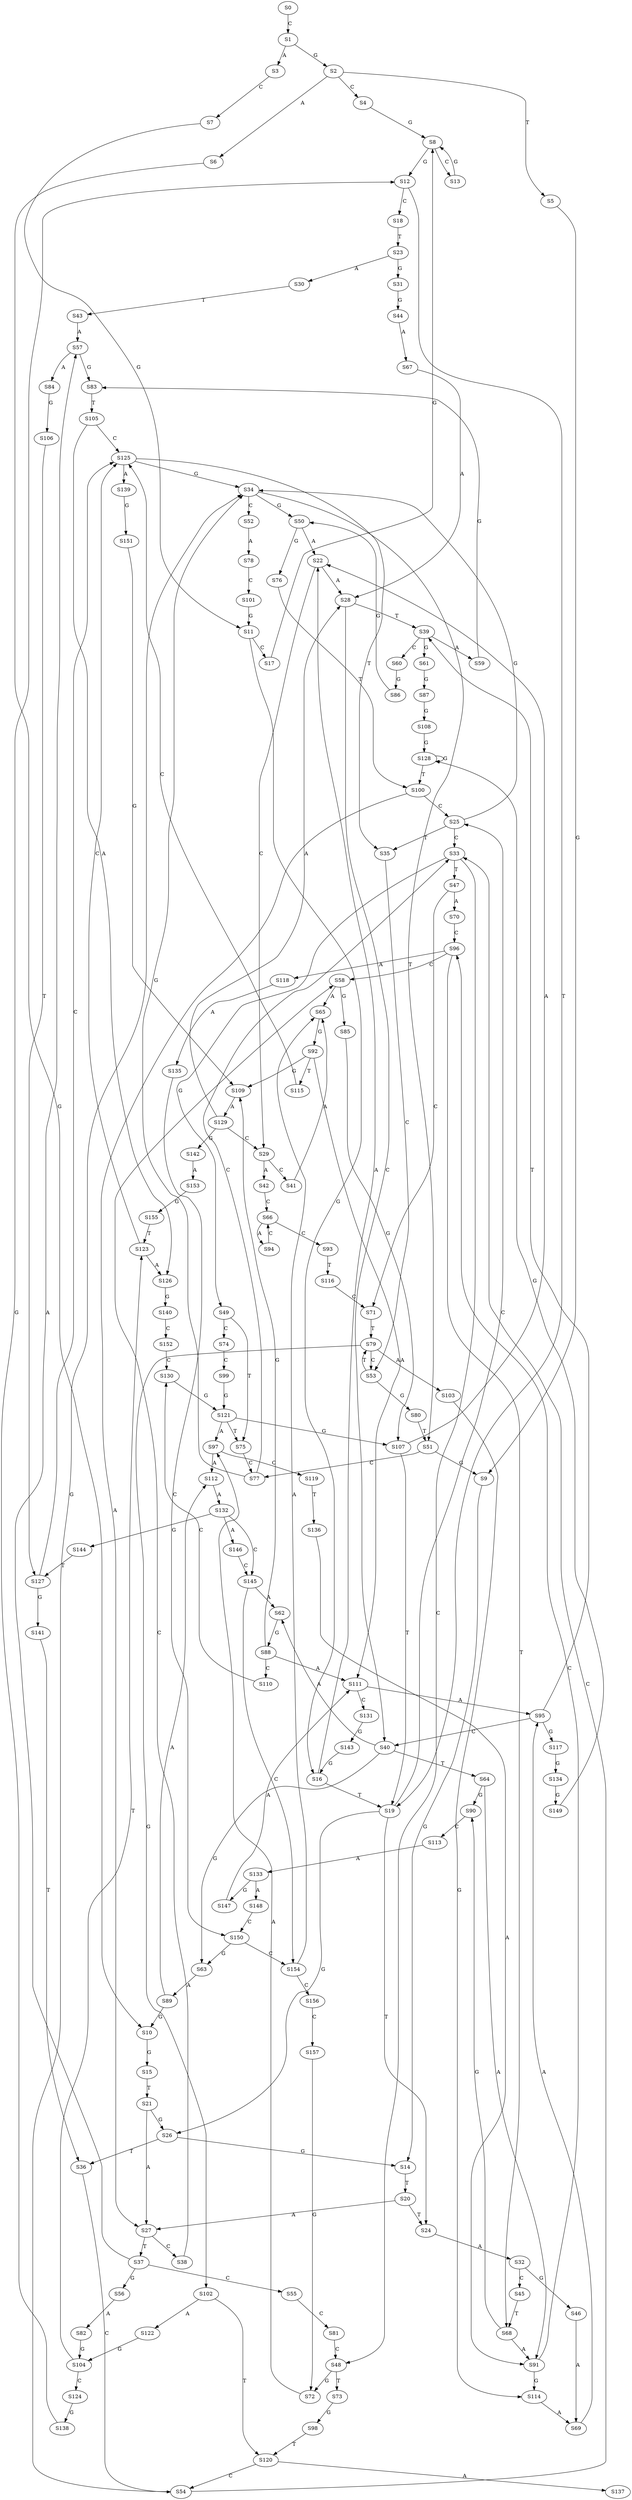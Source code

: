 strict digraph  {
	S0 -> S1 [ label = C ];
	S1 -> S2 [ label = G ];
	S1 -> S3 [ label = A ];
	S2 -> S4 [ label = C ];
	S2 -> S5 [ label = T ];
	S2 -> S6 [ label = A ];
	S3 -> S7 [ label = C ];
	S4 -> S8 [ label = G ];
	S5 -> S9 [ label = G ];
	S6 -> S10 [ label = G ];
	S7 -> S11 [ label = G ];
	S8 -> S12 [ label = G ];
	S8 -> S13 [ label = C ];
	S9 -> S14 [ label = G ];
	S10 -> S15 [ label = G ];
	S11 -> S16 [ label = G ];
	S11 -> S17 [ label = C ];
	S12 -> S18 [ label = C ];
	S12 -> S19 [ label = T ];
	S13 -> S8 [ label = G ];
	S14 -> S20 [ label = T ];
	S15 -> S21 [ label = T ];
	S16 -> S22 [ label = A ];
	S16 -> S19 [ label = T ];
	S17 -> S8 [ label = G ];
	S18 -> S23 [ label = T ];
	S19 -> S24 [ label = T ];
	S19 -> S25 [ label = C ];
	S19 -> S26 [ label = G ];
	S20 -> S27 [ label = A ];
	S20 -> S24 [ label = T ];
	S21 -> S26 [ label = G ];
	S21 -> S27 [ label = A ];
	S22 -> S28 [ label = A ];
	S22 -> S29 [ label = C ];
	S23 -> S30 [ label = A ];
	S23 -> S31 [ label = G ];
	S24 -> S32 [ label = A ];
	S25 -> S33 [ label = C ];
	S25 -> S34 [ label = G ];
	S25 -> S35 [ label = T ];
	S26 -> S36 [ label = T ];
	S26 -> S14 [ label = G ];
	S27 -> S37 [ label = T ];
	S27 -> S38 [ label = C ];
	S28 -> S39 [ label = T ];
	S28 -> S40 [ label = C ];
	S29 -> S41 [ label = C ];
	S29 -> S42 [ label = A ];
	S30 -> S43 [ label = T ];
	S31 -> S44 [ label = G ];
	S32 -> S45 [ label = C ];
	S32 -> S46 [ label = G ];
	S33 -> S47 [ label = T ];
	S33 -> S48 [ label = C ];
	S33 -> S49 [ label = G ];
	S34 -> S50 [ label = G ];
	S34 -> S51 [ label = T ];
	S34 -> S52 [ label = C ];
	S35 -> S53 [ label = C ];
	S36 -> S54 [ label = C ];
	S37 -> S55 [ label = C ];
	S37 -> S56 [ label = G ];
	S37 -> S57 [ label = A ];
	S38 -> S58 [ label = C ];
	S39 -> S59 [ label = A ];
	S39 -> S60 [ label = C ];
	S39 -> S61 [ label = G ];
	S40 -> S62 [ label = A ];
	S40 -> S63 [ label = G ];
	S40 -> S64 [ label = T ];
	S41 -> S65 [ label = A ];
	S42 -> S66 [ label = C ];
	S43 -> S57 [ label = A ];
	S44 -> S67 [ label = A ];
	S45 -> S68 [ label = T ];
	S46 -> S69 [ label = A ];
	S47 -> S70 [ label = A ];
	S47 -> S71 [ label = C ];
	S48 -> S72 [ label = G ];
	S48 -> S73 [ label = T ];
	S49 -> S74 [ label = C ];
	S49 -> S75 [ label = T ];
	S50 -> S22 [ label = A ];
	S50 -> S76 [ label = G ];
	S51 -> S77 [ label = C ];
	S51 -> S9 [ label = G ];
	S52 -> S78 [ label = A ];
	S53 -> S79 [ label = T ];
	S53 -> S80 [ label = G ];
	S54 -> S34 [ label = G ];
	S54 -> S33 [ label = C ];
	S55 -> S81 [ label = C ];
	S56 -> S82 [ label = A ];
	S57 -> S83 [ label = G ];
	S57 -> S84 [ label = A ];
	S58 -> S65 [ label = A ];
	S58 -> S85 [ label = G ];
	S59 -> S83 [ label = G ];
	S60 -> S86 [ label = G ];
	S61 -> S87 [ label = G ];
	S62 -> S88 [ label = G ];
	S63 -> S89 [ label = A ];
	S64 -> S90 [ label = G ];
	S64 -> S91 [ label = A ];
	S65 -> S92 [ label = G ];
	S66 -> S93 [ label = C ];
	S66 -> S94 [ label = A ];
	S67 -> S28 [ label = A ];
	S68 -> S91 [ label = A ];
	S68 -> S90 [ label = G ];
	S69 -> S95 [ label = A ];
	S70 -> S96 [ label = C ];
	S71 -> S79 [ label = T ];
	S72 -> S97 [ label = A ];
	S73 -> S98 [ label = G ];
	S74 -> S99 [ label = C ];
	S75 -> S77 [ label = C ];
	S76 -> S100 [ label = T ];
	S77 -> S34 [ label = G ];
	S77 -> S33 [ label = C ];
	S78 -> S101 [ label = C ];
	S79 -> S102 [ label = G ];
	S79 -> S53 [ label = C ];
	S79 -> S103 [ label = A ];
	S80 -> S51 [ label = T ];
	S81 -> S48 [ label = C ];
	S82 -> S104 [ label = G ];
	S83 -> S105 [ label = T ];
	S84 -> S106 [ label = G ];
	S85 -> S107 [ label = G ];
	S86 -> S50 [ label = G ];
	S87 -> S108 [ label = G ];
	S88 -> S109 [ label = G ];
	S88 -> S110 [ label = C ];
	S88 -> S111 [ label = A ];
	S89 -> S10 [ label = G ];
	S89 -> S112 [ label = A ];
	S90 -> S113 [ label = C ];
	S91 -> S114 [ label = G ];
	S91 -> S96 [ label = C ];
	S92 -> S115 [ label = T ];
	S92 -> S109 [ label = G ];
	S92 -> S111 [ label = A ];
	S93 -> S116 [ label = T ];
	S94 -> S66 [ label = C ];
	S95 -> S39 [ label = T ];
	S95 -> S40 [ label = C ];
	S95 -> S117 [ label = G ];
	S96 -> S58 [ label = C ];
	S96 -> S68 [ label = T ];
	S96 -> S118 [ label = A ];
	S97 -> S112 [ label = A ];
	S97 -> S119 [ label = C ];
	S98 -> S120 [ label = T ];
	S99 -> S121 [ label = G ];
	S100 -> S27 [ label = A ];
	S100 -> S25 [ label = C ];
	S101 -> S11 [ label = G ];
	S102 -> S122 [ label = A ];
	S102 -> S120 [ label = T ];
	S103 -> S114 [ label = G ];
	S104 -> S123 [ label = T ];
	S104 -> S124 [ label = C ];
	S105 -> S125 [ label = C ];
	S105 -> S126 [ label = A ];
	S106 -> S127 [ label = T ];
	S107 -> S22 [ label = A ];
	S107 -> S19 [ label = T ];
	S108 -> S128 [ label = G ];
	S109 -> S129 [ label = A ];
	S110 -> S130 [ label = C ];
	S111 -> S131 [ label = C ];
	S111 -> S95 [ label = A ];
	S112 -> S132 [ label = A ];
	S113 -> S133 [ label = A ];
	S114 -> S69 [ label = A ];
	S115 -> S125 [ label = C ];
	S116 -> S71 [ label = C ];
	S117 -> S134 [ label = G ];
	S118 -> S135 [ label = A ];
	S119 -> S136 [ label = T ];
	S120 -> S137 [ label = A ];
	S120 -> S54 [ label = C ];
	S121 -> S97 [ label = A ];
	S121 -> S75 [ label = T ];
	S121 -> S107 [ label = G ];
	S122 -> S104 [ label = G ];
	S123 -> S126 [ label = A ];
	S123 -> S125 [ label = C ];
	S124 -> S138 [ label = G ];
	S125 -> S35 [ label = T ];
	S125 -> S139 [ label = A ];
	S125 -> S34 [ label = G ];
	S126 -> S140 [ label = G ];
	S127 -> S141 [ label = G ];
	S127 -> S125 [ label = C ];
	S128 -> S100 [ label = T ];
	S128 -> S128 [ label = G ];
	S129 -> S28 [ label = A ];
	S129 -> S29 [ label = C ];
	S129 -> S142 [ label = G ];
	S130 -> S121 [ label = G ];
	S131 -> S143 [ label = G ];
	S132 -> S144 [ label = G ];
	S132 -> S145 [ label = C ];
	S132 -> S146 [ label = A ];
	S133 -> S147 [ label = G ];
	S133 -> S148 [ label = A ];
	S134 -> S149 [ label = G ];
	S135 -> S150 [ label = C ];
	S136 -> S91 [ label = A ];
	S138 -> S12 [ label = G ];
	S139 -> S151 [ label = G ];
	S140 -> S152 [ label = C ];
	S141 -> S36 [ label = T ];
	S142 -> S153 [ label = A ];
	S143 -> S16 [ label = G ];
	S144 -> S127 [ label = T ];
	S145 -> S154 [ label = C ];
	S145 -> S62 [ label = A ];
	S146 -> S145 [ label = C ];
	S147 -> S111 [ label = A ];
	S148 -> S150 [ label = C ];
	S149 -> S128 [ label = G ];
	S150 -> S154 [ label = C ];
	S150 -> S63 [ label = G ];
	S151 -> S109 [ label = G ];
	S152 -> S130 [ label = C ];
	S153 -> S155 [ label = G ];
	S154 -> S156 [ label = C ];
	S154 -> S65 [ label = A ];
	S155 -> S123 [ label = T ];
	S156 -> S157 [ label = C ];
	S157 -> S72 [ label = G ];
}
